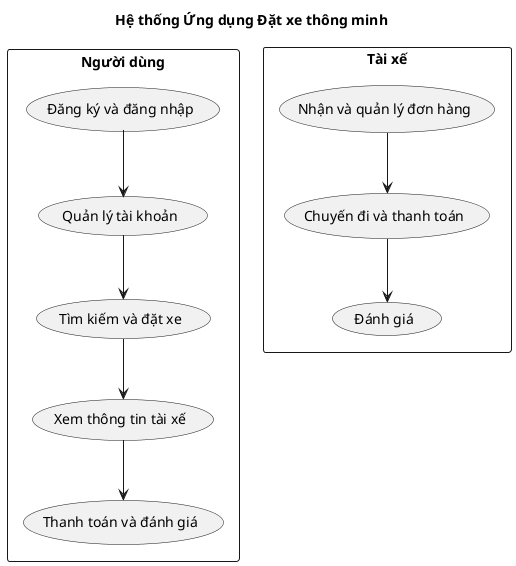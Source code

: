 @startuml

title Hệ thống Ứng dụng Đặt xe thông minh

rectangle "Người dùng" {
  (Đăng ký và đăng nhập)
  (Quản lý tài khoản)
  (Tìm kiếm và đặt xe)
  (Xem thông tin tài xế)
  (Thanh toán và đánh giá)
}

rectangle "Tài xế" {
  (Đăng ký và đăng nhập)
  (Quản lý tài khoản)
  (Nhận và quản lý đơn hàng)
  (Chuyến đi và thanh toán)
  (Đánh giá)
}

(Đăng ký và đăng nhập) --> (Quản lý tài khoản)
(Quản lý tài khoản) --> (Tìm kiếm và đặt xe)
(Tìm kiếm và đặt xe) --> (Xem thông tin tài xế)
(Xem thông tin tài xế) --> (Thanh toán và đánh giá)

(Nhận và quản lý đơn hàng) --> (Chuyến đi và thanh toán)
(Chuyến đi và thanh toán) --> (Đánh giá)

@enduml